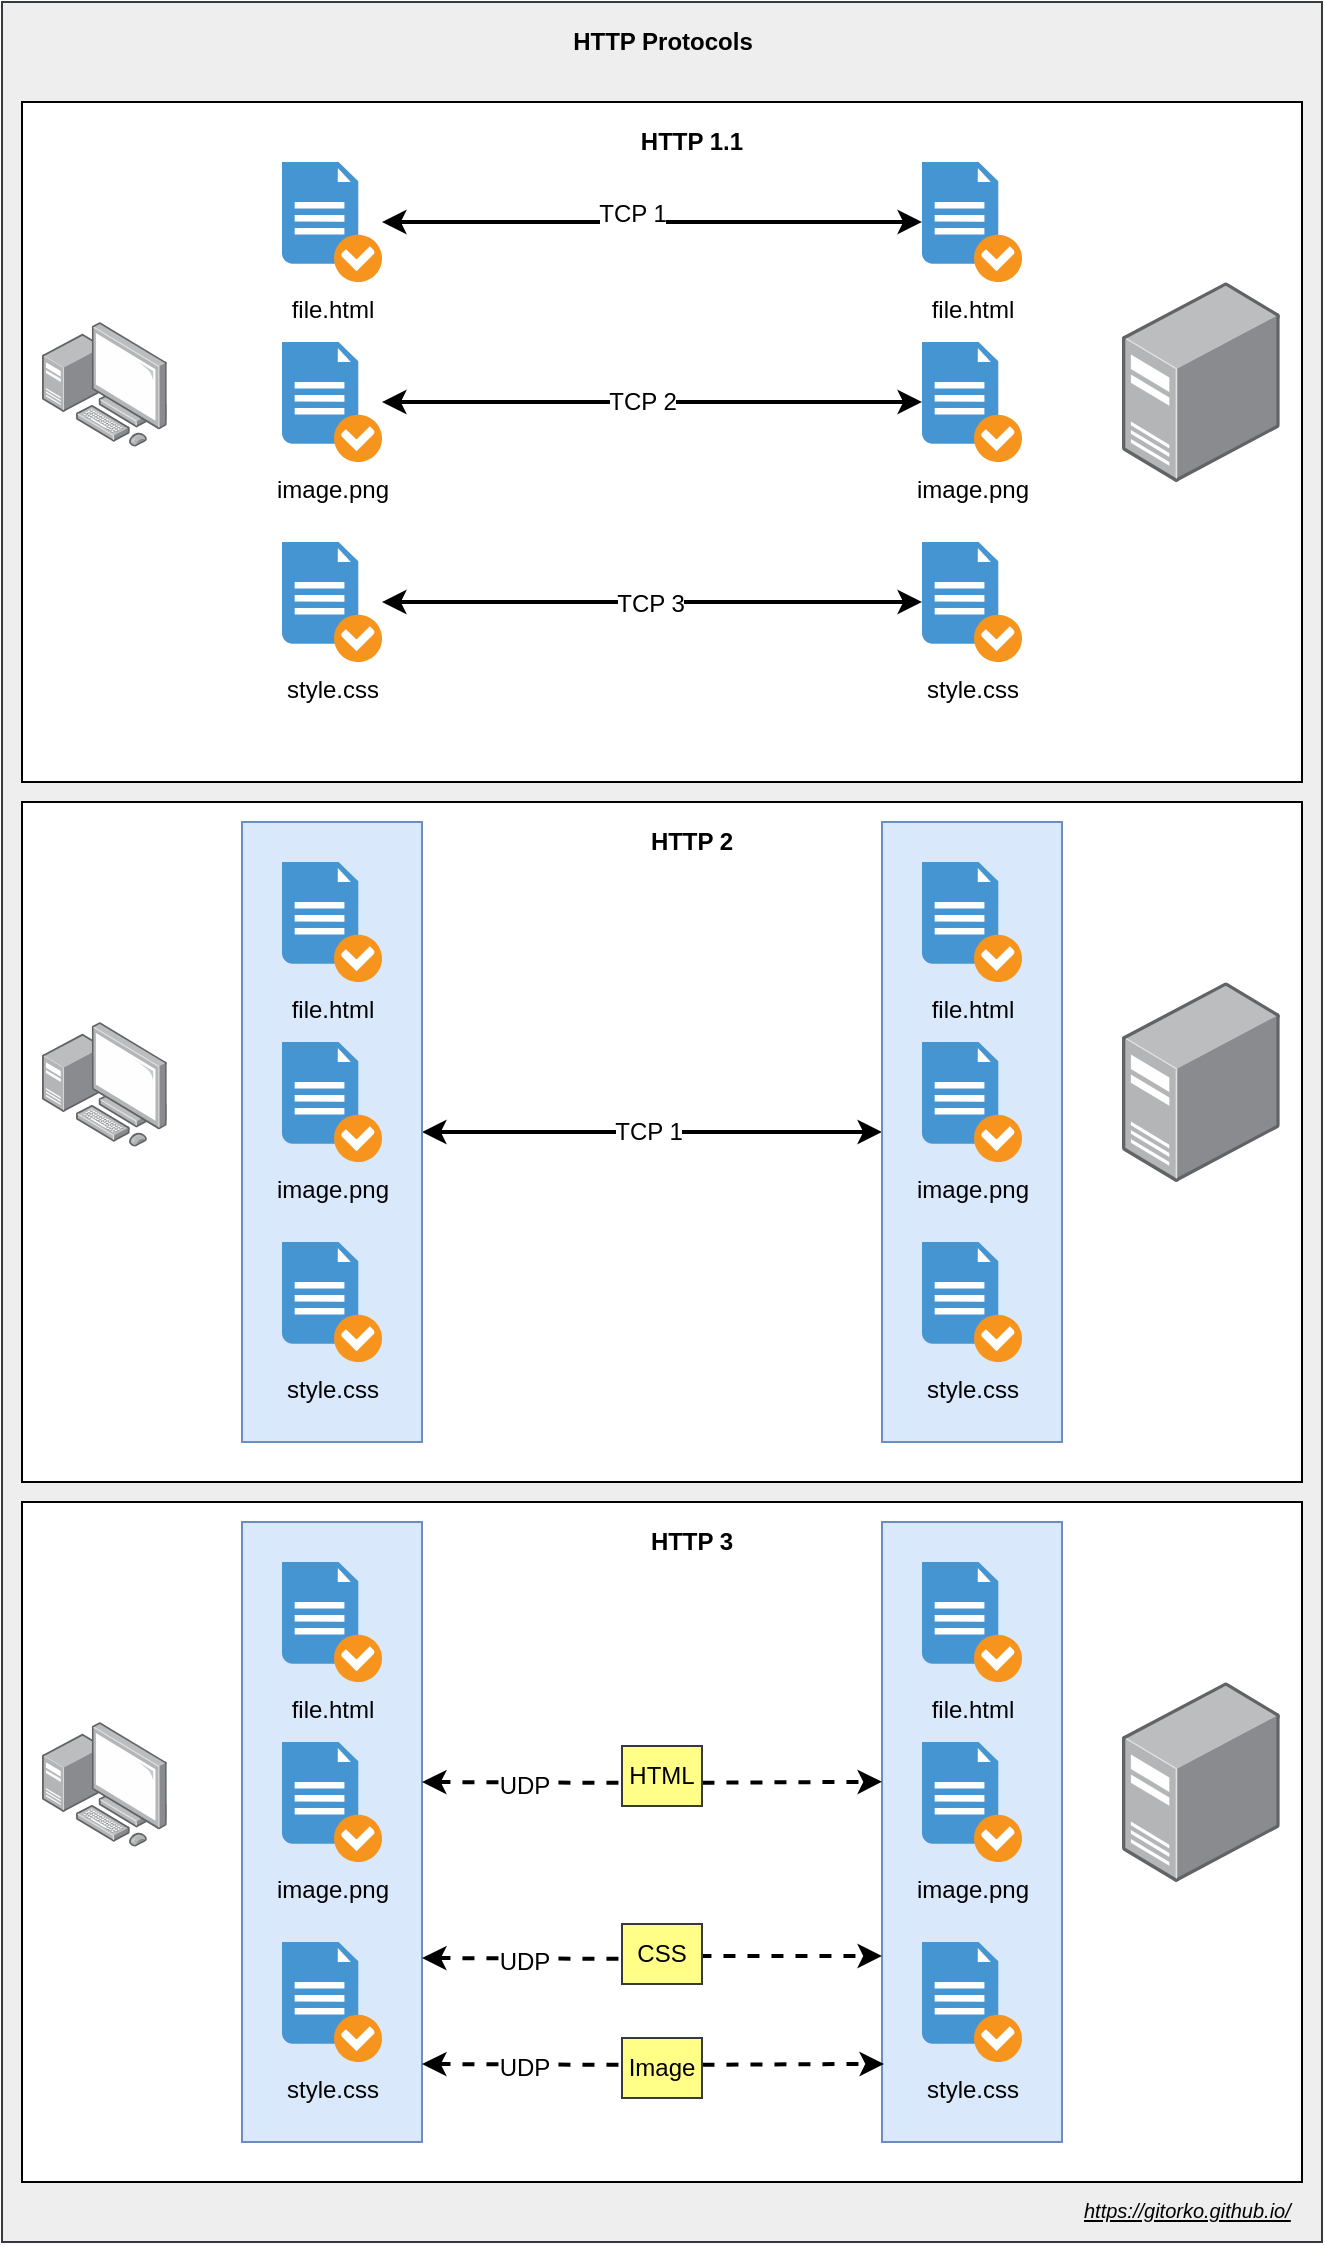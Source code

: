 <mxfile version="12.6.5" type="device"><diagram id="gOOJFt5spf9sSR66n59r" name="Page-1"><mxGraphModel dx="1580" dy="2417" grid="1" gridSize="10" guides="1" tooltips="1" connect="1" arrows="1" fold="1" page="1" pageScale="1" pageWidth="500" pageHeight="1200" math="0" shadow="0"><root><mxCell id="0"/><mxCell id="1" parent="0"/><mxCell id="aGfEI8lpBos5xEg5oxOg-124" value="" style="rounded=0;whiteSpace=wrap;html=1;fillColor=#eeeeee;strokeColor=#36393d;" vertex="1" parent="1"><mxGeometry x="20" y="-20" width="660" height="1120" as="geometry"/></mxCell><mxCell id="aGfEI8lpBos5xEg5oxOg-20" value="" style="rounded=0;whiteSpace=wrap;html=1;" vertex="1" parent="1"><mxGeometry x="30" y="30" width="640" height="340" as="geometry"/></mxCell><mxCell id="aGfEI8lpBos5xEg5oxOg-1" value="" style="points=[];aspect=fixed;html=1;align=center;shadow=0;dashed=0;image;image=img/lib/allied_telesis/computer_and_terminals/Server_Desktop.svg;" vertex="1" parent="1"><mxGeometry x="580" y="120" width="78.89" height="100" as="geometry"/></mxCell><mxCell id="aGfEI8lpBos5xEg5oxOg-2" value="" style="points=[];aspect=fixed;html=1;align=center;shadow=0;dashed=0;image;image=img/lib/allied_telesis/computer_and_terminals/Personal_Computer_with_Server.svg;" vertex="1" parent="1"><mxGeometry x="40" y="140" width="62.4" height="62.4" as="geometry"/></mxCell><mxCell id="aGfEI8lpBos5xEg5oxOg-3" value="file.html" style="shadow=0;dashed=0;html=1;strokeColor=none;fillColor=#4495D1;labelPosition=center;verticalLabelPosition=bottom;verticalAlign=top;align=center;outlineConnect=0;shape=mxgraph.veeam.checked_doc;" vertex="1" parent="1"><mxGeometry x="160" y="60" width="50" height="60" as="geometry"/></mxCell><mxCell id="aGfEI8lpBos5xEg5oxOg-9" style="edgeStyle=orthogonalEdgeStyle;rounded=0;orthogonalLoop=1;jettySize=auto;html=1;strokeWidth=2;startArrow=classic;startFill=1;" edge="1" parent="1" source="aGfEI8lpBos5xEg5oxOg-4" target="aGfEI8lpBos5xEg5oxOg-14"><mxGeometry relative="1" as="geometry"><mxPoint x="440" y="180" as="targetPoint"/></mxGeometry></mxCell><mxCell id="aGfEI8lpBos5xEg5oxOg-18" value="TCP 2" style="text;html=1;align=center;verticalAlign=middle;resizable=0;points=[];labelBackgroundColor=#ffffff;" vertex="1" connectable="0" parent="aGfEI8lpBos5xEg5oxOg-9"><mxGeometry x="-0.148" y="-2" relative="1" as="geometry"><mxPoint x="15" y="-2" as="offset"/></mxGeometry></mxCell><mxCell id="aGfEI8lpBos5xEg5oxOg-4" value="image.png" style="shadow=0;dashed=0;html=1;strokeColor=none;fillColor=#4495D1;labelPosition=center;verticalLabelPosition=bottom;verticalAlign=top;align=center;outlineConnect=0;shape=mxgraph.veeam.checked_doc;" vertex="1" parent="1"><mxGeometry x="160" y="150" width="50" height="60" as="geometry"/></mxCell><mxCell id="aGfEI8lpBos5xEg5oxOg-7" value="style.css" style="shadow=0;dashed=0;html=1;strokeColor=none;fillColor=#4495D1;labelPosition=center;verticalLabelPosition=bottom;verticalAlign=top;align=center;outlineConnect=0;shape=mxgraph.veeam.checked_doc;" vertex="1" parent="1"><mxGeometry x="160" y="250" width="50" height="60" as="geometry"/></mxCell><mxCell id="aGfEI8lpBos5xEg5oxOg-11" value="" style="endArrow=classic;html=1;startArrow=classic;startFill=1;strokeWidth=2;" edge="1" parent="1" source="aGfEI8lpBos5xEg5oxOg-3" target="aGfEI8lpBos5xEg5oxOg-13"><mxGeometry width="50" height="50" relative="1" as="geometry"><mxPoint x="270" y="90" as="sourcePoint"/><mxPoint x="450" y="160" as="targetPoint"/></mxGeometry></mxCell><mxCell id="aGfEI8lpBos5xEg5oxOg-17" value="TCP 1" style="text;html=1;align=center;verticalAlign=middle;resizable=0;points=[];labelBackgroundColor=#ffffff;" vertex="1" connectable="0" parent="aGfEI8lpBos5xEg5oxOg-11"><mxGeometry x="-0.074" y="4" relative="1" as="geometry"><mxPoint as="offset"/></mxGeometry></mxCell><mxCell id="aGfEI8lpBos5xEg5oxOg-12" value="" style="endArrow=classic;html=1;startArrow=classic;startFill=1;strokeWidth=2;" edge="1" parent="1" source="aGfEI8lpBos5xEg5oxOg-7" target="aGfEI8lpBos5xEg5oxOg-16"><mxGeometry width="50" height="50" relative="1" as="geometry"><mxPoint x="220" y="106.604" as="sourcePoint"/><mxPoint x="450" y="200" as="targetPoint"/></mxGeometry></mxCell><mxCell id="aGfEI8lpBos5xEg5oxOg-19" value="TCP 3" style="text;html=1;align=center;verticalAlign=middle;resizable=0;points=[];labelBackgroundColor=#ffffff;" vertex="1" connectable="0" parent="aGfEI8lpBos5xEg5oxOg-12"><mxGeometry x="-0.007" y="-1" relative="1" as="geometry"><mxPoint as="offset"/></mxGeometry></mxCell><mxCell id="aGfEI8lpBos5xEg5oxOg-13" value="file.html" style="shadow=0;dashed=0;html=1;strokeColor=none;fillColor=#4495D1;labelPosition=center;verticalLabelPosition=bottom;verticalAlign=top;align=center;outlineConnect=0;shape=mxgraph.veeam.checked_doc;" vertex="1" parent="1"><mxGeometry x="480" y="60" width="50" height="60" as="geometry"/></mxCell><mxCell id="aGfEI8lpBos5xEg5oxOg-14" value="image.png" style="shadow=0;dashed=0;html=1;strokeColor=none;fillColor=#4495D1;labelPosition=center;verticalLabelPosition=bottom;verticalAlign=top;align=center;outlineConnect=0;shape=mxgraph.veeam.checked_doc;" vertex="1" parent="1"><mxGeometry x="480" y="150" width="50" height="60" as="geometry"/></mxCell><mxCell id="aGfEI8lpBos5xEg5oxOg-16" value="style.css" style="shadow=0;dashed=0;html=1;strokeColor=none;fillColor=#4495D1;labelPosition=center;verticalLabelPosition=bottom;verticalAlign=top;align=center;outlineConnect=0;shape=mxgraph.veeam.checked_doc;" vertex="1" parent="1"><mxGeometry x="480" y="250" width="50" height="60" as="geometry"/></mxCell><mxCell id="aGfEI8lpBos5xEg5oxOg-21" value="HTTP 1.1" style="text;html=1;strokeColor=none;fillColor=none;align=center;verticalAlign=middle;whiteSpace=wrap;rounded=0;fontStyle=1" vertex="1" parent="1"><mxGeometry x="320" y="40" width="90" height="20" as="geometry"/></mxCell><mxCell id="aGfEI8lpBos5xEg5oxOg-22" value="" style="rounded=0;whiteSpace=wrap;html=1;" vertex="1" parent="1"><mxGeometry x="30" y="380" width="640" height="340" as="geometry"/></mxCell><mxCell id="aGfEI8lpBos5xEg5oxOg-23" value="" style="points=[];aspect=fixed;html=1;align=center;shadow=0;dashed=0;image;image=img/lib/allied_telesis/computer_and_terminals/Server_Desktop.svg;" vertex="1" parent="1"><mxGeometry x="580" y="470" width="78.89" height="100" as="geometry"/></mxCell><mxCell id="aGfEI8lpBos5xEg5oxOg-24" value="" style="points=[];aspect=fixed;html=1;align=center;shadow=0;dashed=0;image;image=img/lib/allied_telesis/computer_and_terminals/Personal_Computer_with_Server.svg;" vertex="1" parent="1"><mxGeometry x="40" y="490" width="62.4" height="62.4" as="geometry"/></mxCell><mxCell id="aGfEI8lpBos5xEg5oxOg-26" style="edgeStyle=orthogonalEdgeStyle;rounded=0;orthogonalLoop=1;jettySize=auto;html=1;strokeWidth=2;startArrow=classic;startFill=1;entryX=0;entryY=0.5;entryDx=0;entryDy=0;exitX=1;exitY=0.5;exitDx=0;exitDy=0;" edge="1" parent="1" source="aGfEI8lpBos5xEg5oxOg-38" target="aGfEI8lpBos5xEg5oxOg-57"><mxGeometry relative="1" as="geometry"><mxPoint x="440" y="530" as="targetPoint"/><mxPoint x="250" y="530" as="sourcePoint"/></mxGeometry></mxCell><mxCell id="aGfEI8lpBos5xEg5oxOg-27" value="TCP 1" style="text;html=1;align=center;verticalAlign=middle;resizable=0;points=[];labelBackgroundColor=#ffffff;" vertex="1" connectable="0" parent="aGfEI8lpBos5xEg5oxOg-26"><mxGeometry x="-0.148" y="-2" relative="1" as="geometry"><mxPoint x="15" y="-2" as="offset"/></mxGeometry></mxCell><mxCell id="aGfEI8lpBos5xEg5oxOg-37" value="HTTP 2" style="text;html=1;strokeColor=none;fillColor=none;align=center;verticalAlign=middle;whiteSpace=wrap;rounded=0;fontStyle=1" vertex="1" parent="1"><mxGeometry x="320" y="390" width="90" height="20" as="geometry"/></mxCell><mxCell id="aGfEI8lpBos5xEg5oxOg-39" value="" style="group" vertex="1" connectable="0" parent="1"><mxGeometry x="140" y="390" width="90" height="310" as="geometry"/></mxCell><mxCell id="aGfEI8lpBos5xEg5oxOg-38" value="" style="rounded=0;whiteSpace=wrap;html=1;fillColor=#dae8fc;strokeColor=#6c8ebf;" vertex="1" parent="aGfEI8lpBos5xEg5oxOg-39"><mxGeometry width="90" height="310" as="geometry"/></mxCell><mxCell id="aGfEI8lpBos5xEg5oxOg-25" value="file.html" style="shadow=0;dashed=0;html=1;strokeColor=none;fillColor=#4495D1;labelPosition=center;verticalLabelPosition=bottom;verticalAlign=top;align=center;outlineConnect=0;shape=mxgraph.veeam.checked_doc;" vertex="1" parent="aGfEI8lpBos5xEg5oxOg-39"><mxGeometry x="20" y="20" width="50" height="60" as="geometry"/></mxCell><mxCell id="aGfEI8lpBos5xEg5oxOg-28" value="image.png" style="shadow=0;dashed=0;html=1;strokeColor=none;fillColor=#4495D1;labelPosition=center;verticalLabelPosition=bottom;verticalAlign=top;align=center;outlineConnect=0;shape=mxgraph.veeam.checked_doc;" vertex="1" parent="aGfEI8lpBos5xEg5oxOg-39"><mxGeometry x="20" y="110" width="50" height="60" as="geometry"/></mxCell><mxCell id="aGfEI8lpBos5xEg5oxOg-29" value="style.css" style="shadow=0;dashed=0;html=1;strokeColor=none;fillColor=#4495D1;labelPosition=center;verticalLabelPosition=bottom;verticalAlign=top;align=center;outlineConnect=0;shape=mxgraph.veeam.checked_doc;" vertex="1" parent="aGfEI8lpBos5xEg5oxOg-39"><mxGeometry x="20" y="210" width="50" height="60" as="geometry"/></mxCell><mxCell id="aGfEI8lpBos5xEg5oxOg-56" value="" style="group" vertex="1" connectable="0" parent="1"><mxGeometry x="460" y="390" width="90" height="310" as="geometry"/></mxCell><mxCell id="aGfEI8lpBos5xEg5oxOg-57" value="" style="rounded=0;whiteSpace=wrap;html=1;fillColor=#dae8fc;strokeColor=#6c8ebf;" vertex="1" parent="aGfEI8lpBos5xEg5oxOg-56"><mxGeometry width="90" height="310" as="geometry"/></mxCell><mxCell id="aGfEI8lpBos5xEg5oxOg-58" value="file.html" style="shadow=0;dashed=0;html=1;strokeColor=none;fillColor=#4495D1;labelPosition=center;verticalLabelPosition=bottom;verticalAlign=top;align=center;outlineConnect=0;shape=mxgraph.veeam.checked_doc;" vertex="1" parent="aGfEI8lpBos5xEg5oxOg-56"><mxGeometry x="20" y="20" width="50" height="60" as="geometry"/></mxCell><mxCell id="aGfEI8lpBos5xEg5oxOg-59" value="image.png" style="shadow=0;dashed=0;html=1;strokeColor=none;fillColor=#4495D1;labelPosition=center;verticalLabelPosition=bottom;verticalAlign=top;align=center;outlineConnect=0;shape=mxgraph.veeam.checked_doc;" vertex="1" parent="aGfEI8lpBos5xEg5oxOg-56"><mxGeometry x="20" y="110" width="50" height="60" as="geometry"/></mxCell><mxCell id="aGfEI8lpBos5xEg5oxOg-60" value="style.css" style="shadow=0;dashed=0;html=1;strokeColor=none;fillColor=#4495D1;labelPosition=center;verticalLabelPosition=bottom;verticalAlign=top;align=center;outlineConnect=0;shape=mxgraph.veeam.checked_doc;" vertex="1" parent="aGfEI8lpBos5xEg5oxOg-56"><mxGeometry x="20" y="210" width="50" height="60" as="geometry"/></mxCell><mxCell id="aGfEI8lpBos5xEg5oxOg-76" value="" style="rounded=0;whiteSpace=wrap;html=1;" vertex="1" parent="1"><mxGeometry x="30" y="730" width="640" height="340" as="geometry"/></mxCell><mxCell id="aGfEI8lpBos5xEg5oxOg-77" value="" style="points=[];aspect=fixed;html=1;align=center;shadow=0;dashed=0;image;image=img/lib/allied_telesis/computer_and_terminals/Server_Desktop.svg;" vertex="1" parent="1"><mxGeometry x="580" y="820" width="78.89" height="100" as="geometry"/></mxCell><mxCell id="aGfEI8lpBos5xEg5oxOg-78" value="" style="points=[];aspect=fixed;html=1;align=center;shadow=0;dashed=0;image;image=img/lib/allied_telesis/computer_and_terminals/Personal_Computer_with_Server.svg;" vertex="1" parent="1"><mxGeometry x="40" y="840" width="62.4" height="62.4" as="geometry"/></mxCell><mxCell id="aGfEI8lpBos5xEg5oxOg-81" value="HTTP 3" style="text;html=1;strokeColor=none;fillColor=none;align=center;verticalAlign=middle;whiteSpace=wrap;rounded=0;fontStyle=1" vertex="1" parent="1"><mxGeometry x="320" y="740" width="90" height="20" as="geometry"/></mxCell><mxCell id="aGfEI8lpBos5xEg5oxOg-82" value="" style="group" vertex="1" connectable="0" parent="1"><mxGeometry x="140" y="740" width="90" height="310" as="geometry"/></mxCell><mxCell id="aGfEI8lpBos5xEg5oxOg-83" value="" style="rounded=0;whiteSpace=wrap;html=1;fillColor=#dae8fc;strokeColor=#6c8ebf;" vertex="1" parent="aGfEI8lpBos5xEg5oxOg-82"><mxGeometry width="90" height="310" as="geometry"/></mxCell><mxCell id="aGfEI8lpBos5xEg5oxOg-84" value="file.html" style="shadow=0;dashed=0;html=1;strokeColor=none;fillColor=#4495D1;labelPosition=center;verticalLabelPosition=bottom;verticalAlign=top;align=center;outlineConnect=0;shape=mxgraph.veeam.checked_doc;" vertex="1" parent="aGfEI8lpBos5xEg5oxOg-82"><mxGeometry x="20" y="20" width="50" height="60" as="geometry"/></mxCell><mxCell id="aGfEI8lpBos5xEg5oxOg-85" value="image.png" style="shadow=0;dashed=0;html=1;strokeColor=none;fillColor=#4495D1;labelPosition=center;verticalLabelPosition=bottom;verticalAlign=top;align=center;outlineConnect=0;shape=mxgraph.veeam.checked_doc;" vertex="1" parent="aGfEI8lpBos5xEg5oxOg-82"><mxGeometry x="20" y="110" width="50" height="60" as="geometry"/></mxCell><mxCell id="aGfEI8lpBos5xEg5oxOg-86" value="style.css" style="shadow=0;dashed=0;html=1;strokeColor=none;fillColor=#4495D1;labelPosition=center;verticalLabelPosition=bottom;verticalAlign=top;align=center;outlineConnect=0;shape=mxgraph.veeam.checked_doc;" vertex="1" parent="aGfEI8lpBos5xEg5oxOg-82"><mxGeometry x="20" y="210" width="50" height="60" as="geometry"/></mxCell><mxCell id="aGfEI8lpBos5xEg5oxOg-87" value="" style="group" vertex="1" connectable="0" parent="1"><mxGeometry x="460" y="740" width="90" height="310" as="geometry"/></mxCell><mxCell id="aGfEI8lpBos5xEg5oxOg-88" value="" style="rounded=0;whiteSpace=wrap;html=1;fillColor=#dae8fc;strokeColor=#6c8ebf;" vertex="1" parent="aGfEI8lpBos5xEg5oxOg-87"><mxGeometry width="90" height="310" as="geometry"/></mxCell><mxCell id="aGfEI8lpBos5xEg5oxOg-89" value="file.html" style="shadow=0;dashed=0;html=1;strokeColor=none;fillColor=#4495D1;labelPosition=center;verticalLabelPosition=bottom;verticalAlign=top;align=center;outlineConnect=0;shape=mxgraph.veeam.checked_doc;" vertex="1" parent="aGfEI8lpBos5xEg5oxOg-87"><mxGeometry x="20" y="20" width="50" height="60" as="geometry"/></mxCell><mxCell id="aGfEI8lpBos5xEg5oxOg-90" value="image.png" style="shadow=0;dashed=0;html=1;strokeColor=none;fillColor=#4495D1;labelPosition=center;verticalLabelPosition=bottom;verticalAlign=top;align=center;outlineConnect=0;shape=mxgraph.veeam.checked_doc;" vertex="1" parent="aGfEI8lpBos5xEg5oxOg-87"><mxGeometry x="20" y="110" width="50" height="60" as="geometry"/></mxCell><mxCell id="aGfEI8lpBos5xEg5oxOg-91" value="style.css" style="shadow=0;dashed=0;html=1;strokeColor=none;fillColor=#4495D1;labelPosition=center;verticalLabelPosition=bottom;verticalAlign=top;align=center;outlineConnect=0;shape=mxgraph.veeam.checked_doc;" vertex="1" parent="aGfEI8lpBos5xEg5oxOg-87"><mxGeometry x="20" y="210" width="50" height="60" as="geometry"/></mxCell><mxCell id="aGfEI8lpBos5xEg5oxOg-108" style="edgeStyle=orthogonalEdgeStyle;rounded=0;orthogonalLoop=1;jettySize=auto;html=1;entryX=0;entryY=0.419;entryDx=0;entryDy=0;entryPerimeter=0;startArrow=classic;startFill=1;strokeWidth=2;dashed=1;" edge="1" parent="1" target="aGfEI8lpBos5xEg5oxOg-88"><mxGeometry relative="1" as="geometry"><mxPoint x="230" y="870" as="sourcePoint"/><mxPoint x="380.44" y="868.77" as="targetPoint"/></mxGeometry></mxCell><mxCell id="aGfEI8lpBos5xEg5oxOg-109" value="UDP" style="text;html=1;align=center;verticalAlign=middle;resizable=0;points=[];labelBackgroundColor=#ffffff;" vertex="1" connectable="0" parent="aGfEI8lpBos5xEg5oxOg-108"><mxGeometry x="-0.232" y="-1" relative="1" as="geometry"><mxPoint x="-38" y="0.2" as="offset"/></mxGeometry></mxCell><mxCell id="aGfEI8lpBos5xEg5oxOg-110" value="HTML" style="rounded=0;whiteSpace=wrap;html=1;fillColor=#ffff88;strokeColor=#36393d;" vertex="1" parent="1"><mxGeometry x="330" y="852" width="40" height="30" as="geometry"/></mxCell><mxCell id="aGfEI8lpBos5xEg5oxOg-117" style="edgeStyle=orthogonalEdgeStyle;rounded=0;orthogonalLoop=1;jettySize=auto;html=1;startArrow=classic;startFill=1;strokeWidth=2;dashed=1;entryX=0;entryY=0.7;entryDx=0;entryDy=0;entryPerimeter=0;" edge="1" parent="1" target="aGfEI8lpBos5xEg5oxOg-88"><mxGeometry relative="1" as="geometry"><mxPoint x="230" y="958" as="sourcePoint"/><mxPoint x="420" y="978" as="targetPoint"/></mxGeometry></mxCell><mxCell id="aGfEI8lpBos5xEg5oxOg-118" value="UDP" style="text;html=1;align=center;verticalAlign=middle;resizable=0;points=[];labelBackgroundColor=#ffffff;" vertex="1" connectable="0" parent="aGfEI8lpBos5xEg5oxOg-117"><mxGeometry x="-0.232" y="-1" relative="1" as="geometry"><mxPoint x="-38" y="0.2" as="offset"/></mxGeometry></mxCell><mxCell id="aGfEI8lpBos5xEg5oxOg-119" value="CSS" style="rounded=0;whiteSpace=wrap;html=1;fillColor=#ffff88;strokeColor=#36393d;" vertex="1" parent="1"><mxGeometry x="330" y="941" width="40" height="30" as="geometry"/></mxCell><mxCell id="aGfEI8lpBos5xEg5oxOg-120" style="edgeStyle=orthogonalEdgeStyle;rounded=0;orthogonalLoop=1;jettySize=auto;html=1;startArrow=classic;startFill=1;strokeWidth=2;dashed=1;entryX=0.011;entryY=0.874;entryDx=0;entryDy=0;entryPerimeter=0;" edge="1" parent="1" target="aGfEI8lpBos5xEg5oxOg-88"><mxGeometry relative="1" as="geometry"><mxPoint x="230" y="1011" as="sourcePoint"/><mxPoint x="460" y="1010" as="targetPoint"/><Array as="points"/></mxGeometry></mxCell><mxCell id="aGfEI8lpBos5xEg5oxOg-121" value="UDP" style="text;html=1;align=center;verticalAlign=middle;resizable=0;points=[];labelBackgroundColor=#ffffff;" vertex="1" connectable="0" parent="aGfEI8lpBos5xEg5oxOg-120"><mxGeometry x="-0.232" y="-1" relative="1" as="geometry"><mxPoint x="-38" y="0.2" as="offset"/></mxGeometry></mxCell><mxCell id="aGfEI8lpBos5xEg5oxOg-107" value="Image" style="rounded=0;whiteSpace=wrap;html=1;fillColor=#ffff88;strokeColor=#36393d;" vertex="1" parent="1"><mxGeometry x="330" y="998" width="40" height="30" as="geometry"/></mxCell><mxCell id="aGfEI8lpBos5xEg5oxOg-125" value="HTTP Protocols" style="text;html=1;strokeColor=none;fillColor=none;align=center;verticalAlign=middle;whiteSpace=wrap;rounded=0;fontStyle=1" vertex="1" parent="1"><mxGeometry x="277.5" y="-10" width="145" height="20" as="geometry"/></mxCell><UserObject label="&lt;i&gt;&lt;u&gt;&lt;font style=&quot;font-size: 10px&quot;&gt;https://gitorko.github.io/&lt;/font&gt;&lt;/u&gt;&lt;/i&gt;" link="https://gitorko.github.io/" id="aGfEI8lpBos5xEg5oxOg-126"><mxCell style="text;html=1;" vertex="1" parent="1"><mxGeometry x="559.44" y="1070" width="120" height="30" as="geometry"/></mxCell></UserObject></root></mxGraphModel></diagram></mxfile>